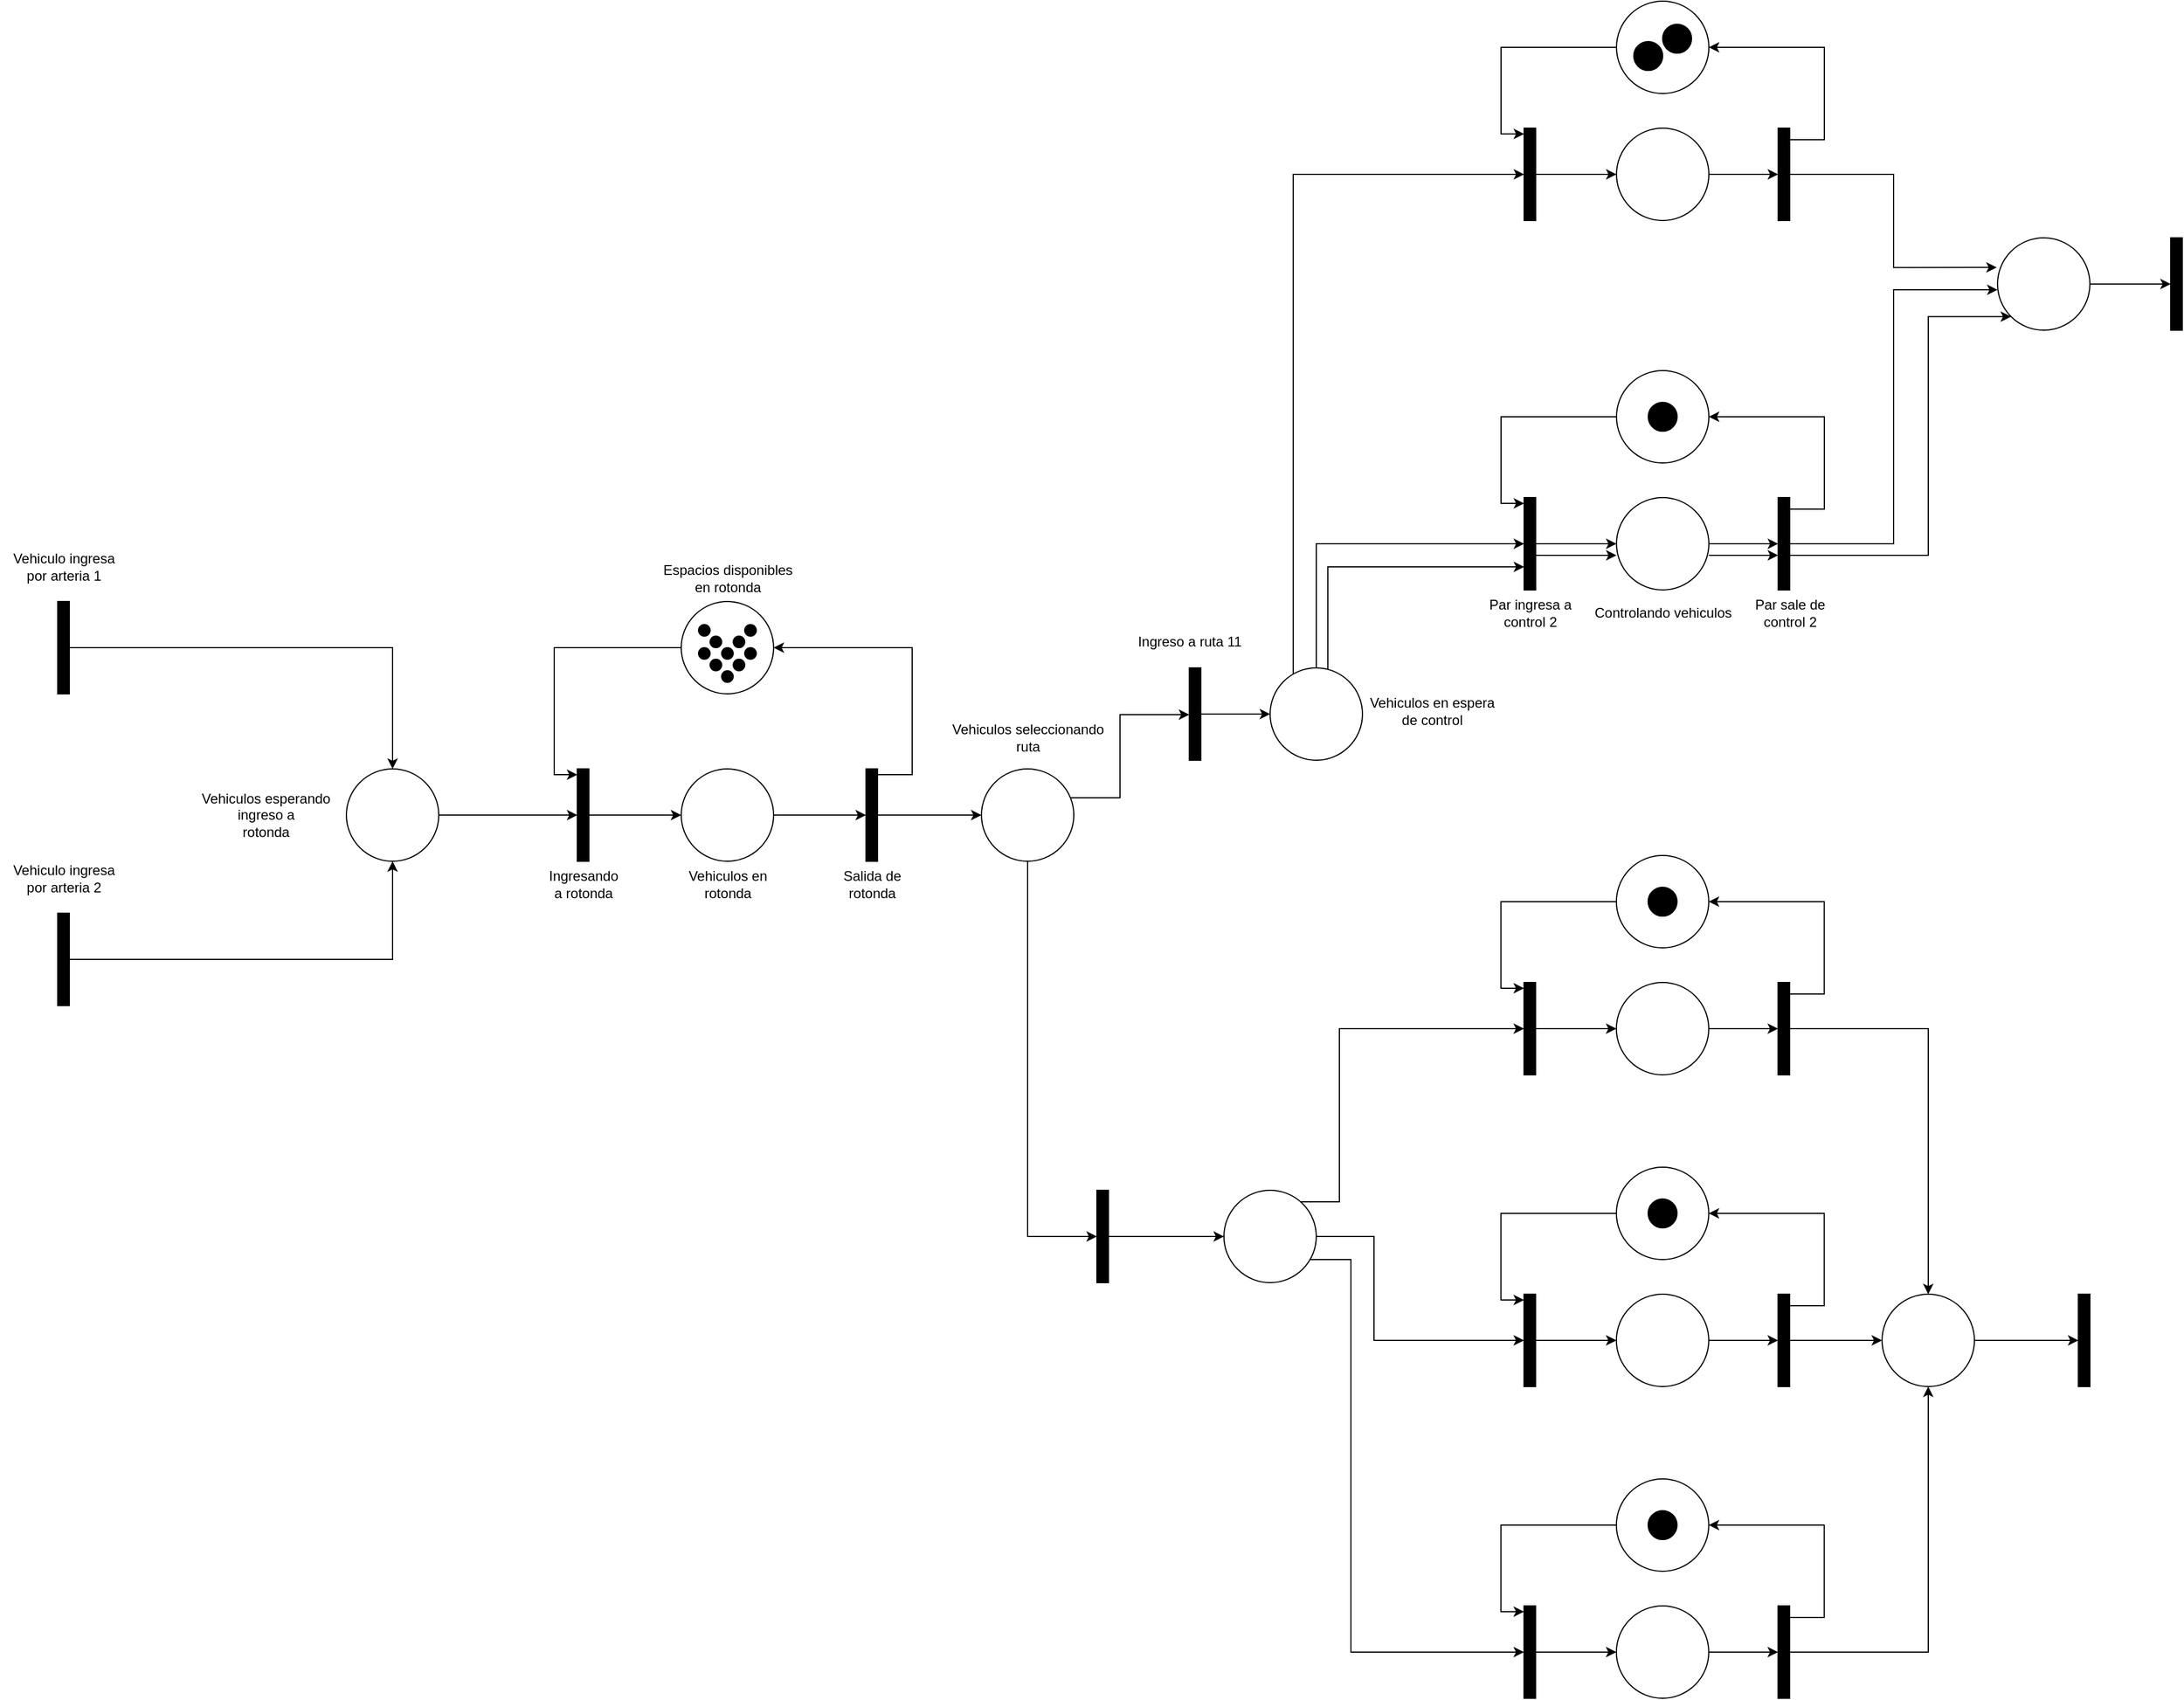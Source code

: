 <mxfile version="24.8.3">
  <diagram name="Page-1" id="QIeu3MbxbPxealTcZrC9">
    <mxGraphModel dx="1247" dy="630" grid="1" gridSize="10" guides="1" tooltips="1" connect="1" arrows="1" fold="1" page="1" pageScale="1" pageWidth="1100" pageHeight="850" math="0" shadow="0">
      <root>
        <mxCell id="0" />
        <mxCell id="1" parent="0" />
        <mxCell id="9XWHqQ000PLASVVAu-tf-6" value="" style="edgeStyle=orthogonalEdgeStyle;rounded=0;orthogonalLoop=1;jettySize=auto;html=1;curved=0;entryX=0.5;entryY=0;entryDx=0;entryDy=0;" edge="1" parent="1" source="9XWHqQ000PLASVVAu-tf-1" target="9XWHqQ000PLASVVAu-tf-11">
          <mxGeometry relative="1" as="geometry">
            <mxPoint x="230" y="670" as="targetPoint" />
          </mxGeometry>
        </mxCell>
        <mxCell id="9XWHqQ000PLASVVAu-tf-1" value="" style="html=1;points=[[0,0,0,0,5],[0,1,0,0,-5],[1,0,0,0,5],[1,1,0,0,-5]];perimeter=orthogonalPerimeter;outlineConnect=0;targetShapes=umlLifeline;portConstraint=eastwest;newEdgeStyle={&quot;curved&quot;:0,&quot;rounded&quot;:0};fillColor=#000000;" vertex="1" parent="1">
          <mxGeometry x="150" y="630" width="10" height="80" as="geometry" />
        </mxCell>
        <mxCell id="9XWHqQ000PLASVVAu-tf-5" value="" style="edgeStyle=orthogonalEdgeStyle;rounded=0;orthogonalLoop=1;jettySize=auto;html=1;curved=0;entryX=0.5;entryY=1;entryDx=0;entryDy=0;" edge="1" parent="1" source="9XWHqQ000PLASVVAu-tf-2" target="9XWHqQ000PLASVVAu-tf-11">
          <mxGeometry relative="1" as="geometry">
            <mxPoint x="230" y="940" as="targetPoint" />
          </mxGeometry>
        </mxCell>
        <mxCell id="9XWHqQ000PLASVVAu-tf-2" value="" style="html=1;points=[[0,0,0,0,5],[0,1,0,0,-5],[1,0,0,0,5],[1,1,0,0,-5]];perimeter=orthogonalPerimeter;outlineConnect=0;targetShapes=umlLifeline;portConstraint=eastwest;newEdgeStyle={&quot;curved&quot;:0,&quot;rounded&quot;:0};fillColor=#000000;" vertex="1" parent="1">
          <mxGeometry x="150" y="900" width="10" height="80" as="geometry" />
        </mxCell>
        <mxCell id="9XWHqQ000PLASVVAu-tf-15" value="" style="edgeStyle=orthogonalEdgeStyle;rounded=0;orthogonalLoop=1;jettySize=auto;html=1;" edge="1" parent="1" source="9XWHqQ000PLASVVAu-tf-11" target="9XWHqQ000PLASVVAu-tf-14">
          <mxGeometry relative="1" as="geometry" />
        </mxCell>
        <mxCell id="9XWHqQ000PLASVVAu-tf-11" value="" style="ellipse;whiteSpace=wrap;html=1;aspect=fixed;" vertex="1" parent="1">
          <mxGeometry x="400" y="775" width="80" height="80" as="geometry" />
        </mxCell>
        <mxCell id="9XWHqQ000PLASVVAu-tf-18" value="" style="edgeStyle=orthogonalEdgeStyle;rounded=0;orthogonalLoop=1;jettySize=auto;html=1;curved=0;" edge="1" parent="1" source="9XWHqQ000PLASVVAu-tf-14" target="9XWHqQ000PLASVVAu-tf-17">
          <mxGeometry relative="1" as="geometry" />
        </mxCell>
        <mxCell id="9XWHqQ000PLASVVAu-tf-14" value="" style="html=1;points=[[0,0,0,0,5],[0,1,0,0,-5],[1,0,0,0,5],[1,1,0,0,-5]];perimeter=orthogonalPerimeter;outlineConnect=0;targetShapes=umlLifeline;portConstraint=eastwest;newEdgeStyle={&quot;curved&quot;:0,&quot;rounded&quot;:0};fillColor=#000000;" vertex="1" parent="1">
          <mxGeometry x="600" y="775" width="10" height="80" as="geometry" />
        </mxCell>
        <mxCell id="9XWHqQ000PLASVVAu-tf-16" value="" style="ellipse;whiteSpace=wrap;html=1;aspect=fixed;" vertex="1" parent="1">
          <mxGeometry x="690" y="630" width="80" height="80" as="geometry" />
        </mxCell>
        <mxCell id="9XWHqQ000PLASVVAu-tf-20" value="" style="edgeStyle=orthogonalEdgeStyle;rounded=0;orthogonalLoop=1;jettySize=auto;html=1;" edge="1" parent="1" source="9XWHqQ000PLASVVAu-tf-17" target="9XWHqQ000PLASVVAu-tf-19">
          <mxGeometry relative="1" as="geometry" />
        </mxCell>
        <mxCell id="9XWHqQ000PLASVVAu-tf-17" value="" style="ellipse;whiteSpace=wrap;html=1;aspect=fixed;" vertex="1" parent="1">
          <mxGeometry x="690" y="775" width="80" height="80" as="geometry" />
        </mxCell>
        <mxCell id="9XWHqQ000PLASVVAu-tf-32" style="edgeStyle=orthogonalEdgeStyle;rounded=0;orthogonalLoop=1;jettySize=auto;html=1;curved=0;entryX=1;entryY=0.5;entryDx=0;entryDy=0;" edge="1" parent="1" source="9XWHqQ000PLASVVAu-tf-19" target="9XWHqQ000PLASVVAu-tf-16">
          <mxGeometry relative="1" as="geometry">
            <Array as="points">
              <mxPoint x="890" y="780" />
              <mxPoint x="890" y="670" />
            </Array>
          </mxGeometry>
        </mxCell>
        <mxCell id="9XWHqQ000PLASVVAu-tf-36" value="" style="edgeStyle=orthogonalEdgeStyle;rounded=0;orthogonalLoop=1;jettySize=auto;html=1;curved=0;" edge="1" parent="1" source="9XWHqQ000PLASVVAu-tf-19" target="9XWHqQ000PLASVVAu-tf-35">
          <mxGeometry relative="1" as="geometry" />
        </mxCell>
        <mxCell id="9XWHqQ000PLASVVAu-tf-19" value="" style="html=1;points=[[0,0,0,0,5],[0,1,0,0,-5],[1,0,0,0,5],[1,1,0,0,-5]];perimeter=orthogonalPerimeter;outlineConnect=0;targetShapes=umlLifeline;portConstraint=eastwest;newEdgeStyle={&quot;curved&quot;:0,&quot;rounded&quot;:0};fillColor=#000000;" vertex="1" parent="1">
          <mxGeometry x="850" y="775" width="10" height="80" as="geometry" />
        </mxCell>
        <mxCell id="9XWHqQ000PLASVVAu-tf-21" value="" style="ellipse;whiteSpace=wrap;html=1;aspect=fixed;fillColor=#000000;" vertex="1" parent="1">
          <mxGeometry x="735" y="660" width="10" height="10" as="geometry" />
        </mxCell>
        <mxCell id="9XWHqQ000PLASVVAu-tf-22" value="" style="ellipse;whiteSpace=wrap;html=1;aspect=fixed;fillColor=#000000;" vertex="1" parent="1">
          <mxGeometry x="715" y="660" width="10" height="10" as="geometry" />
        </mxCell>
        <mxCell id="9XWHqQ000PLASVVAu-tf-23" value="" style="ellipse;whiteSpace=wrap;html=1;aspect=fixed;fillColor=#000000;" vertex="1" parent="1">
          <mxGeometry x="725" y="670" width="10" height="10" as="geometry" />
        </mxCell>
        <mxCell id="9XWHqQ000PLASVVAu-tf-24" value="" style="ellipse;whiteSpace=wrap;html=1;aspect=fixed;fillColor=#000000;" vertex="1" parent="1">
          <mxGeometry x="745" y="650" width="10" height="10" as="geometry" />
        </mxCell>
        <mxCell id="9XWHqQ000PLASVVAu-tf-25" value="" style="ellipse;whiteSpace=wrap;html=1;aspect=fixed;fillColor=#000000;" vertex="1" parent="1">
          <mxGeometry x="745" y="670" width="10" height="10" as="geometry" />
        </mxCell>
        <mxCell id="9XWHqQ000PLASVVAu-tf-26" value="" style="ellipse;whiteSpace=wrap;html=1;aspect=fixed;fillColor=#000000;" vertex="1" parent="1">
          <mxGeometry x="735" y="680" width="10" height="10" as="geometry" />
        </mxCell>
        <mxCell id="9XWHqQ000PLASVVAu-tf-27" value="" style="ellipse;whiteSpace=wrap;html=1;aspect=fixed;fillColor=#000000;" vertex="1" parent="1">
          <mxGeometry x="705" y="650" width="10" height="10" as="geometry" />
        </mxCell>
        <mxCell id="9XWHqQ000PLASVVAu-tf-28" value="" style="ellipse;whiteSpace=wrap;html=1;aspect=fixed;fillColor=#000000;" vertex="1" parent="1">
          <mxGeometry x="705" y="670" width="10" height="10" as="geometry" />
        </mxCell>
        <mxCell id="9XWHqQ000PLASVVAu-tf-29" value="" style="ellipse;whiteSpace=wrap;html=1;aspect=fixed;fillColor=#000000;" vertex="1" parent="1">
          <mxGeometry x="715" y="680" width="10" height="10" as="geometry" />
        </mxCell>
        <mxCell id="9XWHqQ000PLASVVAu-tf-30" value="" style="ellipse;whiteSpace=wrap;html=1;aspect=fixed;fillColor=#000000;" vertex="1" parent="1">
          <mxGeometry x="725" y="690" width="10" height="10" as="geometry" />
        </mxCell>
        <mxCell id="9XWHqQ000PLASVVAu-tf-34" style="edgeStyle=orthogonalEdgeStyle;rounded=0;orthogonalLoop=1;jettySize=auto;html=1;entryX=0;entryY=0;entryDx=0;entryDy=5;entryPerimeter=0;" edge="1" parent="1" source="9XWHqQ000PLASVVAu-tf-16" target="9XWHqQ000PLASVVAu-tf-14">
          <mxGeometry relative="1" as="geometry">
            <Array as="points">
              <mxPoint x="580" y="670" />
              <mxPoint x="580" y="780" />
            </Array>
          </mxGeometry>
        </mxCell>
        <mxCell id="9XWHqQ000PLASVVAu-tf-40" style="edgeStyle=orthogonalEdgeStyle;rounded=0;orthogonalLoop=1;jettySize=auto;html=1;" edge="1" parent="1" source="9XWHqQ000PLASVVAu-tf-35" target="9XWHqQ000PLASVVAu-tf-39">
          <mxGeometry relative="1" as="geometry">
            <mxPoint x="1120" y="670" as="targetPoint" />
            <Array as="points">
              <mxPoint x="1070" y="800" />
              <mxPoint x="1070" y="728" />
            </Array>
          </mxGeometry>
        </mxCell>
        <mxCell id="9XWHqQ000PLASVVAu-tf-110" style="edgeStyle=orthogonalEdgeStyle;rounded=0;orthogonalLoop=1;jettySize=auto;html=1;" edge="1" parent="1" source="9XWHqQ000PLASVVAu-tf-35" target="9XWHqQ000PLASVVAu-tf-75">
          <mxGeometry relative="1" as="geometry" />
        </mxCell>
        <mxCell id="9XWHqQ000PLASVVAu-tf-35" value="" style="ellipse;whiteSpace=wrap;html=1;aspect=fixed;" vertex="1" parent="1">
          <mxGeometry x="950" y="775" width="80" height="80" as="geometry" />
        </mxCell>
        <mxCell id="9XWHqQ000PLASVVAu-tf-42" value="" style="edgeStyle=orthogonalEdgeStyle;rounded=0;orthogonalLoop=1;jettySize=auto;html=1;curved=0;" edge="1" parent="1" source="9XWHqQ000PLASVVAu-tf-39" target="9XWHqQ000PLASVVAu-tf-41">
          <mxGeometry relative="1" as="geometry" />
        </mxCell>
        <mxCell id="9XWHqQ000PLASVVAu-tf-39" value="" style="html=1;points=[[0,0,0,0,5],[0,1,0,0,-5],[1,0,0,0,5],[1,1,0,0,-5]];perimeter=orthogonalPerimeter;outlineConnect=0;targetShapes=umlLifeline;portConstraint=eastwest;newEdgeStyle={&quot;curved&quot;:0,&quot;rounded&quot;:0};fillColor=#000000;" vertex="1" parent="1">
          <mxGeometry x="1130" y="687.5" width="10" height="80" as="geometry" />
        </mxCell>
        <mxCell id="9XWHqQ000PLASVVAu-tf-44" style="edgeStyle=orthogonalEdgeStyle;rounded=0;orthogonalLoop=1;jettySize=auto;html=1;" edge="1" parent="1" source="9XWHqQ000PLASVVAu-tf-41" target="9XWHqQ000PLASVVAu-tf-43">
          <mxGeometry relative="1" as="geometry">
            <Array as="points">
              <mxPoint x="1220" y="260" />
            </Array>
          </mxGeometry>
        </mxCell>
        <mxCell id="9XWHqQ000PLASVVAu-tf-105" style="edgeStyle=orthogonalEdgeStyle;rounded=0;orthogonalLoop=1;jettySize=auto;html=1;" edge="1" parent="1" source="9XWHqQ000PLASVVAu-tf-41" target="9XWHqQ000PLASVVAu-tf-55">
          <mxGeometry relative="1" as="geometry">
            <Array as="points">
              <mxPoint x="1240" y="580" />
            </Array>
          </mxGeometry>
        </mxCell>
        <mxCell id="9XWHqQ000PLASVVAu-tf-106" style="edgeStyle=orthogonalEdgeStyle;rounded=0;orthogonalLoop=1;jettySize=auto;html=1;" edge="1" parent="1" source="9XWHqQ000PLASVVAu-tf-41" target="9XWHqQ000PLASVVAu-tf-55">
          <mxGeometry relative="1" as="geometry">
            <Array as="points">
              <mxPoint x="1250" y="600" />
            </Array>
          </mxGeometry>
        </mxCell>
        <mxCell id="9XWHqQ000PLASVVAu-tf-41" value="" style="ellipse;whiteSpace=wrap;html=1;aspect=fixed;" vertex="1" parent="1">
          <mxGeometry x="1200" y="687.5" width="80" height="80" as="geometry" />
        </mxCell>
        <mxCell id="9XWHqQ000PLASVVAu-tf-47" value="" style="edgeStyle=orthogonalEdgeStyle;rounded=0;orthogonalLoop=1;jettySize=auto;html=1;curved=0;" edge="1" parent="1" source="9XWHqQ000PLASVVAu-tf-43" target="9XWHqQ000PLASVVAu-tf-46">
          <mxGeometry relative="1" as="geometry" />
        </mxCell>
        <mxCell id="9XWHqQ000PLASVVAu-tf-43" value="" style="html=1;points=[[0,0,0,0,5],[0,1,0,0,-5],[1,0,0,0,5],[1,1,0,0,-5]];perimeter=orthogonalPerimeter;outlineConnect=0;targetShapes=umlLifeline;portConstraint=eastwest;newEdgeStyle={&quot;curved&quot;:0,&quot;rounded&quot;:0};fillColor=#000000;" vertex="1" parent="1">
          <mxGeometry x="1420" y="220" width="10" height="80" as="geometry" />
        </mxCell>
        <mxCell id="9XWHqQ000PLASVVAu-tf-45" value="" style="ellipse;whiteSpace=wrap;html=1;aspect=fixed;" vertex="1" parent="1">
          <mxGeometry x="1500" y="110" width="80" height="80" as="geometry" />
        </mxCell>
        <mxCell id="9XWHqQ000PLASVVAu-tf-49" value="" style="edgeStyle=orthogonalEdgeStyle;rounded=0;orthogonalLoop=1;jettySize=auto;html=1;" edge="1" parent="1" source="9XWHqQ000PLASVVAu-tf-46" target="9XWHqQ000PLASVVAu-tf-48">
          <mxGeometry relative="1" as="geometry" />
        </mxCell>
        <mxCell id="9XWHqQ000PLASVVAu-tf-46" value="" style="ellipse;whiteSpace=wrap;html=1;aspect=fixed;" vertex="1" parent="1">
          <mxGeometry x="1500" y="220" width="80" height="80" as="geometry" />
        </mxCell>
        <mxCell id="9XWHqQ000PLASVVAu-tf-50" style="edgeStyle=orthogonalEdgeStyle;rounded=0;orthogonalLoop=1;jettySize=auto;html=1;curved=0;entryX=1;entryY=0.5;entryDx=0;entryDy=0;" edge="1" parent="1" source="9XWHqQ000PLASVVAu-tf-48" target="9XWHqQ000PLASVVAu-tf-45">
          <mxGeometry relative="1" as="geometry">
            <Array as="points">
              <mxPoint x="1680" y="230" />
              <mxPoint x="1680" y="150" />
            </Array>
          </mxGeometry>
        </mxCell>
        <mxCell id="9XWHqQ000PLASVVAu-tf-48" value="" style="html=1;points=[[0,0,0,0,5],[0,1,0,0,-5],[1,0,0,0,5],[1,1,0,0,-5]];perimeter=orthogonalPerimeter;outlineConnect=0;targetShapes=umlLifeline;portConstraint=eastwest;newEdgeStyle={&quot;curved&quot;:0,&quot;rounded&quot;:0};fillColor=#000000;" vertex="1" parent="1">
          <mxGeometry x="1640" y="220" width="10" height="80" as="geometry" />
        </mxCell>
        <mxCell id="9XWHqQ000PLASVVAu-tf-51" style="edgeStyle=orthogonalEdgeStyle;rounded=0;orthogonalLoop=1;jettySize=auto;html=1;entryX=0;entryY=0;entryDx=0;entryDy=5;entryPerimeter=0;" edge="1" parent="1" source="9XWHqQ000PLASVVAu-tf-45" target="9XWHqQ000PLASVVAu-tf-43">
          <mxGeometry relative="1" as="geometry">
            <Array as="points">
              <mxPoint x="1400" y="150" />
              <mxPoint x="1400" y="225" />
            </Array>
          </mxGeometry>
        </mxCell>
        <mxCell id="9XWHqQ000PLASVVAu-tf-52" value="" style="ellipse;whiteSpace=wrap;html=1;aspect=fixed;fillColor=#000000;" vertex="1" parent="1">
          <mxGeometry x="1515" y="145" width="25" height="25" as="geometry" />
        </mxCell>
        <mxCell id="9XWHqQ000PLASVVAu-tf-53" value="" style="ellipse;whiteSpace=wrap;html=1;aspect=fixed;fillColor=#000000;" vertex="1" parent="1">
          <mxGeometry x="1540" y="130" width="25" height="25" as="geometry" />
        </mxCell>
        <mxCell id="9XWHqQ000PLASVVAu-tf-54" value="" style="edgeStyle=orthogonalEdgeStyle;rounded=0;orthogonalLoop=1;jettySize=auto;html=1;curved=0;" edge="1" parent="1" source="9XWHqQ000PLASVVAu-tf-55" target="9XWHqQ000PLASVVAu-tf-58">
          <mxGeometry relative="1" as="geometry" />
        </mxCell>
        <mxCell id="9XWHqQ000PLASVVAu-tf-55" value="" style="html=1;points=[[0,0,0,0,5],[0,1,0,0,-5],[1,0,0,0,5],[1,1,0,0,-5]];perimeter=orthogonalPerimeter;outlineConnect=0;targetShapes=umlLifeline;portConstraint=eastwest;newEdgeStyle={&quot;curved&quot;:0,&quot;rounded&quot;:0};fillColor=#000000;" vertex="1" parent="1">
          <mxGeometry x="1420" y="540" width="10" height="80" as="geometry" />
        </mxCell>
        <mxCell id="9XWHqQ000PLASVVAu-tf-56" value="" style="ellipse;whiteSpace=wrap;html=1;aspect=fixed;" vertex="1" parent="1">
          <mxGeometry x="1500" y="430" width="80" height="80" as="geometry" />
        </mxCell>
        <mxCell id="9XWHqQ000PLASVVAu-tf-57" value="" style="edgeStyle=orthogonalEdgeStyle;rounded=0;orthogonalLoop=1;jettySize=auto;html=1;" edge="1" parent="1" source="9XWHqQ000PLASVVAu-tf-58" target="9XWHqQ000PLASVVAu-tf-60">
          <mxGeometry relative="1" as="geometry" />
        </mxCell>
        <mxCell id="9XWHqQ000PLASVVAu-tf-58" value="" style="ellipse;whiteSpace=wrap;html=1;aspect=fixed;" vertex="1" parent="1">
          <mxGeometry x="1500" y="540" width="80" height="80" as="geometry" />
        </mxCell>
        <mxCell id="9XWHqQ000PLASVVAu-tf-59" style="edgeStyle=orthogonalEdgeStyle;rounded=0;orthogonalLoop=1;jettySize=auto;html=1;curved=0;entryX=1;entryY=0.5;entryDx=0;entryDy=0;" edge="1" parent="1" source="9XWHqQ000PLASVVAu-tf-60" target="9XWHqQ000PLASVVAu-tf-56">
          <mxGeometry relative="1" as="geometry">
            <Array as="points">
              <mxPoint x="1680" y="550" />
              <mxPoint x="1680" y="470" />
            </Array>
          </mxGeometry>
        </mxCell>
        <mxCell id="9XWHqQ000PLASVVAu-tf-60" value="" style="html=1;points=[[0,0,0,0,5],[0,1,0,0,-5],[1,0,0,0,5],[1,1,0,0,-5]];perimeter=orthogonalPerimeter;outlineConnect=0;targetShapes=umlLifeline;portConstraint=eastwest;newEdgeStyle={&quot;curved&quot;:0,&quot;rounded&quot;:0};fillColor=#000000;" vertex="1" parent="1">
          <mxGeometry x="1640" y="540" width="10" height="80" as="geometry" />
        </mxCell>
        <mxCell id="9XWHqQ000PLASVVAu-tf-61" style="edgeStyle=orthogonalEdgeStyle;rounded=0;orthogonalLoop=1;jettySize=auto;html=1;entryX=0;entryY=0;entryDx=0;entryDy=5;entryPerimeter=0;" edge="1" parent="1" source="9XWHqQ000PLASVVAu-tf-56" target="9XWHqQ000PLASVVAu-tf-55">
          <mxGeometry relative="1" as="geometry">
            <Array as="points">
              <mxPoint x="1400" y="470" />
              <mxPoint x="1400" y="545" />
            </Array>
          </mxGeometry>
        </mxCell>
        <mxCell id="9XWHqQ000PLASVVAu-tf-63" value="" style="ellipse;whiteSpace=wrap;html=1;aspect=fixed;fillColor=#000000;" vertex="1" parent="1">
          <mxGeometry x="1527.5" y="457.5" width="25" height="25" as="geometry" />
        </mxCell>
        <mxCell id="9XWHqQ000PLASVVAu-tf-67" value="" style="edgeStyle=orthogonalEdgeStyle;rounded=0;orthogonalLoop=1;jettySize=auto;html=1;curved=0;" edge="1" parent="1">
          <mxGeometry relative="1" as="geometry">
            <mxPoint x="1430" y="590" as="sourcePoint" />
            <mxPoint x="1500" y="590" as="targetPoint" />
          </mxGeometry>
        </mxCell>
        <mxCell id="9XWHqQ000PLASVVAu-tf-74" value="" style="edgeStyle=orthogonalEdgeStyle;rounded=0;orthogonalLoop=1;jettySize=auto;html=1;" edge="1" parent="1" source="9XWHqQ000PLASVVAu-tf-68" target="9XWHqQ000PLASVVAu-tf-73">
          <mxGeometry relative="1" as="geometry" />
        </mxCell>
        <mxCell id="9XWHqQ000PLASVVAu-tf-68" value="" style="ellipse;whiteSpace=wrap;html=1;aspect=fixed;" vertex="1" parent="1">
          <mxGeometry x="1830" y="315" width="80" height="80" as="geometry" />
        </mxCell>
        <mxCell id="9XWHqQ000PLASVVAu-tf-71" value="" style="edgeStyle=orthogonalEdgeStyle;rounded=0;orthogonalLoop=1;jettySize=auto;html=1;" edge="1" parent="1">
          <mxGeometry relative="1" as="geometry">
            <mxPoint x="1580" y="590" as="sourcePoint" />
            <mxPoint x="1640" y="590" as="targetPoint" />
          </mxGeometry>
        </mxCell>
        <mxCell id="9XWHqQ000PLASVVAu-tf-72" style="edgeStyle=orthogonalEdgeStyle;rounded=0;orthogonalLoop=1;jettySize=auto;html=1;curved=0;entryX=-0.009;entryY=0.321;entryDx=0;entryDy=0;entryPerimeter=0;" edge="1" parent="1" source="9XWHqQ000PLASVVAu-tf-48" target="9XWHqQ000PLASVVAu-tf-68">
          <mxGeometry relative="1" as="geometry" />
        </mxCell>
        <mxCell id="9XWHqQ000PLASVVAu-tf-73" value="" style="html=1;points=[[0,0,0,0,5],[0,1,0,0,-5],[1,0,0,0,5],[1,1,0,0,-5]];perimeter=orthogonalPerimeter;outlineConnect=0;targetShapes=umlLifeline;portConstraint=eastwest;newEdgeStyle={&quot;curved&quot;:0,&quot;rounded&quot;:0};fillColor=#000000;" vertex="1" parent="1">
          <mxGeometry x="1980" y="315" width="10" height="80" as="geometry" />
        </mxCell>
        <mxCell id="9XWHqQ000PLASVVAu-tf-114" value="" style="edgeStyle=orthogonalEdgeStyle;rounded=0;orthogonalLoop=1;jettySize=auto;html=1;curved=0;" edge="1" parent="1" source="9XWHqQ000PLASVVAu-tf-75" target="9XWHqQ000PLASVVAu-tf-109">
          <mxGeometry relative="1" as="geometry" />
        </mxCell>
        <mxCell id="9XWHqQ000PLASVVAu-tf-75" value="" style="html=1;points=[[0,0,0,0,5],[0,1,0,0,-5],[1,0,0,0,5],[1,1,0,0,-5]];perimeter=orthogonalPerimeter;outlineConnect=0;targetShapes=umlLifeline;portConstraint=eastwest;newEdgeStyle={&quot;curved&quot;:0,&quot;rounded&quot;:0};fillColor=#000000;" vertex="1" parent="1">
          <mxGeometry x="1050" y="1140" width="10" height="80" as="geometry" />
        </mxCell>
        <mxCell id="9XWHqQ000PLASVVAu-tf-76" value="" style="edgeStyle=orthogonalEdgeStyle;rounded=0;orthogonalLoop=1;jettySize=auto;html=1;curved=0;" edge="1" parent="1" source="9XWHqQ000PLASVVAu-tf-77" target="9XWHqQ000PLASVVAu-tf-80">
          <mxGeometry relative="1" as="geometry" />
        </mxCell>
        <mxCell id="9XWHqQ000PLASVVAu-tf-77" value="" style="html=1;points=[[0,0,0,0,5],[0,1,0,0,-5],[1,0,0,0,5],[1,1,0,0,-5]];perimeter=orthogonalPerimeter;outlineConnect=0;targetShapes=umlLifeline;portConstraint=eastwest;newEdgeStyle={&quot;curved&quot;:0,&quot;rounded&quot;:0};fillColor=#000000;" vertex="1" parent="1">
          <mxGeometry x="1419.91" y="960" width="10" height="80" as="geometry" />
        </mxCell>
        <mxCell id="9XWHqQ000PLASVVAu-tf-78" value="" style="ellipse;whiteSpace=wrap;html=1;aspect=fixed;" vertex="1" parent="1">
          <mxGeometry x="1499.91" y="850" width="80" height="80" as="geometry" />
        </mxCell>
        <mxCell id="9XWHqQ000PLASVVAu-tf-79" value="" style="edgeStyle=orthogonalEdgeStyle;rounded=0;orthogonalLoop=1;jettySize=auto;html=1;" edge="1" parent="1" source="9XWHqQ000PLASVVAu-tf-80" target="9XWHqQ000PLASVVAu-tf-82">
          <mxGeometry relative="1" as="geometry" />
        </mxCell>
        <mxCell id="9XWHqQ000PLASVVAu-tf-80" value="" style="ellipse;whiteSpace=wrap;html=1;aspect=fixed;" vertex="1" parent="1">
          <mxGeometry x="1499.91" y="960" width="80" height="80" as="geometry" />
        </mxCell>
        <mxCell id="9XWHqQ000PLASVVAu-tf-81" style="edgeStyle=orthogonalEdgeStyle;rounded=0;orthogonalLoop=1;jettySize=auto;html=1;curved=0;entryX=1;entryY=0.5;entryDx=0;entryDy=0;" edge="1" parent="1" source="9XWHqQ000PLASVVAu-tf-82" target="9XWHqQ000PLASVVAu-tf-78">
          <mxGeometry relative="1" as="geometry">
            <Array as="points">
              <mxPoint x="1679.91" y="970" />
              <mxPoint x="1679.91" y="890" />
            </Array>
          </mxGeometry>
        </mxCell>
        <mxCell id="9XWHqQ000PLASVVAu-tf-119" style="edgeStyle=orthogonalEdgeStyle;rounded=0;orthogonalLoop=1;jettySize=auto;html=1;curved=0;entryX=0.5;entryY=0;entryDx=0;entryDy=0;" edge="1" parent="1" source="9XWHqQ000PLASVVAu-tf-82" target="9XWHqQ000PLASVVAu-tf-115">
          <mxGeometry relative="1" as="geometry" />
        </mxCell>
        <mxCell id="9XWHqQ000PLASVVAu-tf-82" value="" style="html=1;points=[[0,0,0,0,5],[0,1,0,0,-5],[1,0,0,0,5],[1,1,0,0,-5]];perimeter=orthogonalPerimeter;outlineConnect=0;targetShapes=umlLifeline;portConstraint=eastwest;newEdgeStyle={&quot;curved&quot;:0,&quot;rounded&quot;:0};fillColor=#000000;" vertex="1" parent="1">
          <mxGeometry x="1639.91" y="960" width="10" height="80" as="geometry" />
        </mxCell>
        <mxCell id="9XWHqQ000PLASVVAu-tf-83" style="edgeStyle=orthogonalEdgeStyle;rounded=0;orthogonalLoop=1;jettySize=auto;html=1;entryX=0;entryY=0;entryDx=0;entryDy=5;entryPerimeter=0;" edge="1" parent="1" source="9XWHqQ000PLASVVAu-tf-78" target="9XWHqQ000PLASVVAu-tf-77">
          <mxGeometry relative="1" as="geometry">
            <Array as="points">
              <mxPoint x="1399.91" y="890" />
              <mxPoint x="1399.91" y="965" />
            </Array>
          </mxGeometry>
        </mxCell>
        <mxCell id="9XWHqQ000PLASVVAu-tf-84" value="" style="ellipse;whiteSpace=wrap;html=1;aspect=fixed;fillColor=#000000;" vertex="1" parent="1">
          <mxGeometry x="1527.41" y="877.5" width="25" height="25" as="geometry" />
        </mxCell>
        <mxCell id="9XWHqQ000PLASVVAu-tf-87" value="" style="edgeStyle=orthogonalEdgeStyle;rounded=0;orthogonalLoop=1;jettySize=auto;html=1;curved=0;" edge="1" parent="1" source="9XWHqQ000PLASVVAu-tf-88" target="9XWHqQ000PLASVVAu-tf-91">
          <mxGeometry relative="1" as="geometry" />
        </mxCell>
        <mxCell id="9XWHqQ000PLASVVAu-tf-88" value="" style="html=1;points=[[0,0,0,0,5],[0,1,0,0,-5],[1,0,0,0,5],[1,1,0,0,-5]];perimeter=orthogonalPerimeter;outlineConnect=0;targetShapes=umlLifeline;portConstraint=eastwest;newEdgeStyle={&quot;curved&quot;:0,&quot;rounded&quot;:0};fillColor=#000000;" vertex="1" parent="1">
          <mxGeometry x="1419.91" y="1230" width="10" height="80" as="geometry" />
        </mxCell>
        <mxCell id="9XWHqQ000PLASVVAu-tf-89" value="" style="ellipse;whiteSpace=wrap;html=1;aspect=fixed;" vertex="1" parent="1">
          <mxGeometry x="1499.91" y="1120" width="80" height="80" as="geometry" />
        </mxCell>
        <mxCell id="9XWHqQ000PLASVVAu-tf-90" value="" style="edgeStyle=orthogonalEdgeStyle;rounded=0;orthogonalLoop=1;jettySize=auto;html=1;" edge="1" parent="1" source="9XWHqQ000PLASVVAu-tf-91" target="9XWHqQ000PLASVVAu-tf-93">
          <mxGeometry relative="1" as="geometry" />
        </mxCell>
        <mxCell id="9XWHqQ000PLASVVAu-tf-91" value="" style="ellipse;whiteSpace=wrap;html=1;aspect=fixed;" vertex="1" parent="1">
          <mxGeometry x="1499.91" y="1230" width="80" height="80" as="geometry" />
        </mxCell>
        <mxCell id="9XWHqQ000PLASVVAu-tf-92" style="edgeStyle=orthogonalEdgeStyle;rounded=0;orthogonalLoop=1;jettySize=auto;html=1;curved=0;entryX=1;entryY=0.5;entryDx=0;entryDy=0;" edge="1" parent="1" source="9XWHqQ000PLASVVAu-tf-93" target="9XWHqQ000PLASVVAu-tf-89">
          <mxGeometry relative="1" as="geometry">
            <Array as="points">
              <mxPoint x="1679.91" y="1240" />
              <mxPoint x="1679.91" y="1160" />
            </Array>
          </mxGeometry>
        </mxCell>
        <mxCell id="9XWHqQ000PLASVVAu-tf-117" value="" style="edgeStyle=orthogonalEdgeStyle;rounded=0;orthogonalLoop=1;jettySize=auto;html=1;curved=0;" edge="1" parent="1" source="9XWHqQ000PLASVVAu-tf-93" target="9XWHqQ000PLASVVAu-tf-115">
          <mxGeometry relative="1" as="geometry" />
        </mxCell>
        <mxCell id="9XWHqQ000PLASVVAu-tf-93" value="" style="html=1;points=[[0,0,0,0,5],[0,1,0,0,-5],[1,0,0,0,5],[1,1,0,0,-5]];perimeter=orthogonalPerimeter;outlineConnect=0;targetShapes=umlLifeline;portConstraint=eastwest;newEdgeStyle={&quot;curved&quot;:0,&quot;rounded&quot;:0};fillColor=#000000;" vertex="1" parent="1">
          <mxGeometry x="1639.91" y="1230" width="10" height="80" as="geometry" />
        </mxCell>
        <mxCell id="9XWHqQ000PLASVVAu-tf-94" style="edgeStyle=orthogonalEdgeStyle;rounded=0;orthogonalLoop=1;jettySize=auto;html=1;entryX=0;entryY=0;entryDx=0;entryDy=5;entryPerimeter=0;" edge="1" parent="1" source="9XWHqQ000PLASVVAu-tf-89" target="9XWHqQ000PLASVVAu-tf-88">
          <mxGeometry relative="1" as="geometry">
            <Array as="points">
              <mxPoint x="1399.91" y="1160" />
              <mxPoint x="1399.91" y="1235" />
            </Array>
          </mxGeometry>
        </mxCell>
        <mxCell id="9XWHqQ000PLASVVAu-tf-95" value="" style="ellipse;whiteSpace=wrap;html=1;aspect=fixed;fillColor=#000000;" vertex="1" parent="1">
          <mxGeometry x="1527.41" y="1147.5" width="25" height="25" as="geometry" />
        </mxCell>
        <mxCell id="9XWHqQ000PLASVVAu-tf-96" value="" style="edgeStyle=orthogonalEdgeStyle;rounded=0;orthogonalLoop=1;jettySize=auto;html=1;curved=0;" edge="1" parent="1" source="9XWHqQ000PLASVVAu-tf-97" target="9XWHqQ000PLASVVAu-tf-100">
          <mxGeometry relative="1" as="geometry" />
        </mxCell>
        <mxCell id="9XWHqQ000PLASVVAu-tf-97" value="" style="html=1;points=[[0,0,0,0,5],[0,1,0,0,-5],[1,0,0,0,5],[1,1,0,0,-5]];perimeter=orthogonalPerimeter;outlineConnect=0;targetShapes=umlLifeline;portConstraint=eastwest;newEdgeStyle={&quot;curved&quot;:0,&quot;rounded&quot;:0};fillColor=#000000;" vertex="1" parent="1">
          <mxGeometry x="1419.91" y="1500" width="10" height="80" as="geometry" />
        </mxCell>
        <mxCell id="9XWHqQ000PLASVVAu-tf-98" value="" style="ellipse;whiteSpace=wrap;html=1;aspect=fixed;" vertex="1" parent="1">
          <mxGeometry x="1499.91" y="1390" width="80" height="80" as="geometry" />
        </mxCell>
        <mxCell id="9XWHqQ000PLASVVAu-tf-99" value="" style="edgeStyle=orthogonalEdgeStyle;rounded=0;orthogonalLoop=1;jettySize=auto;html=1;" edge="1" parent="1" source="9XWHqQ000PLASVVAu-tf-100" target="9XWHqQ000PLASVVAu-tf-102">
          <mxGeometry relative="1" as="geometry" />
        </mxCell>
        <mxCell id="9XWHqQ000PLASVVAu-tf-100" value="" style="ellipse;whiteSpace=wrap;html=1;aspect=fixed;" vertex="1" parent="1">
          <mxGeometry x="1499.91" y="1500" width="80" height="80" as="geometry" />
        </mxCell>
        <mxCell id="9XWHqQ000PLASVVAu-tf-101" style="edgeStyle=orthogonalEdgeStyle;rounded=0;orthogonalLoop=1;jettySize=auto;html=1;curved=0;entryX=1;entryY=0.5;entryDx=0;entryDy=0;" edge="1" parent="1" source="9XWHqQ000PLASVVAu-tf-102" target="9XWHqQ000PLASVVAu-tf-98">
          <mxGeometry relative="1" as="geometry">
            <Array as="points">
              <mxPoint x="1679.91" y="1510" />
              <mxPoint x="1679.91" y="1430" />
            </Array>
          </mxGeometry>
        </mxCell>
        <mxCell id="9XWHqQ000PLASVVAu-tf-118" style="edgeStyle=orthogonalEdgeStyle;rounded=0;orthogonalLoop=1;jettySize=auto;html=1;curved=0;entryX=0.5;entryY=1;entryDx=0;entryDy=0;" edge="1" parent="1" source="9XWHqQ000PLASVVAu-tf-102" target="9XWHqQ000PLASVVAu-tf-115">
          <mxGeometry relative="1" as="geometry" />
        </mxCell>
        <mxCell id="9XWHqQ000PLASVVAu-tf-102" value="" style="html=1;points=[[0,0,0,0,5],[0,1,0,0,-5],[1,0,0,0,5],[1,1,0,0,-5]];perimeter=orthogonalPerimeter;outlineConnect=0;targetShapes=umlLifeline;portConstraint=eastwest;newEdgeStyle={&quot;curved&quot;:0,&quot;rounded&quot;:0};fillColor=#000000;" vertex="1" parent="1">
          <mxGeometry x="1639.91" y="1500" width="10" height="80" as="geometry" />
        </mxCell>
        <mxCell id="9XWHqQ000PLASVVAu-tf-103" style="edgeStyle=orthogonalEdgeStyle;rounded=0;orthogonalLoop=1;jettySize=auto;html=1;entryX=0;entryY=0;entryDx=0;entryDy=5;entryPerimeter=0;" edge="1" parent="1" source="9XWHqQ000PLASVVAu-tf-98" target="9XWHqQ000PLASVVAu-tf-97">
          <mxGeometry relative="1" as="geometry">
            <Array as="points">
              <mxPoint x="1399.91" y="1430" />
              <mxPoint x="1399.91" y="1505" />
            </Array>
          </mxGeometry>
        </mxCell>
        <mxCell id="9XWHqQ000PLASVVAu-tf-104" value="" style="ellipse;whiteSpace=wrap;html=1;aspect=fixed;fillColor=#000000;" vertex="1" parent="1">
          <mxGeometry x="1527.41" y="1417.5" width="25" height="25" as="geometry" />
        </mxCell>
        <mxCell id="9XWHqQ000PLASVVAu-tf-107" style="edgeStyle=orthogonalEdgeStyle;rounded=0;orthogonalLoop=1;jettySize=auto;html=1;curved=0;entryX=0;entryY=1;entryDx=0;entryDy=0;" edge="1" parent="1" source="9XWHqQ000PLASVVAu-tf-60" target="9XWHqQ000PLASVVAu-tf-68">
          <mxGeometry relative="1" as="geometry">
            <Array as="points">
              <mxPoint x="1770" y="590" />
              <mxPoint x="1770" y="383" />
            </Array>
          </mxGeometry>
        </mxCell>
        <mxCell id="9XWHqQ000PLASVVAu-tf-108" style="edgeStyle=orthogonalEdgeStyle;rounded=0;orthogonalLoop=1;jettySize=auto;html=1;curved=0;" edge="1" parent="1" source="9XWHqQ000PLASVVAu-tf-60">
          <mxGeometry relative="1" as="geometry">
            <mxPoint x="1830" y="360" as="targetPoint" />
            <Array as="points">
              <mxPoint x="1740" y="580" />
              <mxPoint x="1740" y="360" />
              <mxPoint x="1830" y="360" />
            </Array>
          </mxGeometry>
        </mxCell>
        <mxCell id="9XWHqQ000PLASVVAu-tf-111" style="edgeStyle=orthogonalEdgeStyle;rounded=0;orthogonalLoop=1;jettySize=auto;html=1;" edge="1" parent="1" source="9XWHqQ000PLASVVAu-tf-109" target="9XWHqQ000PLASVVAu-tf-88">
          <mxGeometry relative="1" as="geometry">
            <Array as="points">
              <mxPoint x="1290" y="1180" />
              <mxPoint x="1290" y="1270" />
            </Array>
          </mxGeometry>
        </mxCell>
        <mxCell id="9XWHqQ000PLASVVAu-tf-112" style="edgeStyle=orthogonalEdgeStyle;rounded=0;orthogonalLoop=1;jettySize=auto;html=1;" edge="1" parent="1" source="9XWHqQ000PLASVVAu-tf-109" target="9XWHqQ000PLASVVAu-tf-77">
          <mxGeometry relative="1" as="geometry">
            <Array as="points">
              <mxPoint x="1260" y="1150" />
              <mxPoint x="1260" y="1000" />
            </Array>
          </mxGeometry>
        </mxCell>
        <mxCell id="9XWHqQ000PLASVVAu-tf-113" style="edgeStyle=orthogonalEdgeStyle;rounded=0;orthogonalLoop=1;jettySize=auto;html=1;" edge="1" parent="1" source="9XWHqQ000PLASVVAu-tf-109" target="9XWHqQ000PLASVVAu-tf-97">
          <mxGeometry relative="1" as="geometry">
            <Array as="points">
              <mxPoint x="1270" y="1200" />
              <mxPoint x="1270" y="1540" />
            </Array>
          </mxGeometry>
        </mxCell>
        <mxCell id="9XWHqQ000PLASVVAu-tf-109" value="" style="ellipse;whiteSpace=wrap;html=1;aspect=fixed;" vertex="1" parent="1">
          <mxGeometry x="1160" y="1140" width="80" height="80" as="geometry" />
        </mxCell>
        <mxCell id="9XWHqQ000PLASVVAu-tf-121" value="" style="edgeStyle=orthogonalEdgeStyle;rounded=0;orthogonalLoop=1;jettySize=auto;html=1;" edge="1" parent="1" source="9XWHqQ000PLASVVAu-tf-115" target="9XWHqQ000PLASVVAu-tf-120">
          <mxGeometry relative="1" as="geometry" />
        </mxCell>
        <mxCell id="9XWHqQ000PLASVVAu-tf-115" value="" style="ellipse;whiteSpace=wrap;html=1;aspect=fixed;" vertex="1" parent="1">
          <mxGeometry x="1730" y="1230" width="80" height="80" as="geometry" />
        </mxCell>
        <mxCell id="9XWHqQ000PLASVVAu-tf-120" value="" style="html=1;points=[[0,0,0,0,5],[0,1,0,0,-5],[1,0,0,0,5],[1,1,0,0,-5]];perimeter=orthogonalPerimeter;outlineConnect=0;targetShapes=umlLifeline;portConstraint=eastwest;newEdgeStyle={&quot;curved&quot;:0,&quot;rounded&quot;:0};fillColor=#000000;" vertex="1" parent="1">
          <mxGeometry x="1900" y="1230" width="10" height="80" as="geometry" />
        </mxCell>
        <mxCell id="9XWHqQ000PLASVVAu-tf-122" value="&lt;div&gt;Vehiculo ingresa&lt;/div&gt;&lt;div&gt;por arteria 1&lt;br&gt;&lt;/div&gt;" style="text;html=1;align=center;verticalAlign=middle;resizable=0;points=[];autosize=1;strokeColor=none;fillColor=none;" vertex="1" parent="1">
          <mxGeometry x="100" y="580" width="110" height="40" as="geometry" />
        </mxCell>
        <mxCell id="9XWHqQ000PLASVVAu-tf-123" value="&lt;div&gt;Vehiculo ingresa&lt;/div&gt;&lt;div&gt;por arteria 2&lt;br&gt;&lt;/div&gt;" style="text;html=1;align=center;verticalAlign=middle;resizable=0;points=[];autosize=1;strokeColor=none;fillColor=none;" vertex="1" parent="1">
          <mxGeometry x="100" y="850" width="110" height="40" as="geometry" />
        </mxCell>
        <mxCell id="9XWHqQ000PLASVVAu-tf-124" value="&lt;div&gt;Vehiculos esperando&lt;/div&gt;&lt;div&gt;ingreso a &lt;br&gt;&lt;/div&gt;&lt;div&gt;rotonda&lt;br&gt;&lt;/div&gt;" style="text;html=1;align=center;verticalAlign=middle;resizable=0;points=[];autosize=1;strokeColor=none;fillColor=none;" vertex="1" parent="1">
          <mxGeometry x="260" y="785" width="140" height="60" as="geometry" />
        </mxCell>
        <mxCell id="9XWHqQ000PLASVVAu-tf-125" value="&lt;div&gt;Ingresando&lt;/div&gt;&lt;div&gt;a rotonda&lt;br&gt;&lt;/div&gt;" style="text;html=1;align=center;verticalAlign=middle;resizable=0;points=[];autosize=1;strokeColor=none;fillColor=none;" vertex="1" parent="1">
          <mxGeometry x="560" y="855" width="90" height="40" as="geometry" />
        </mxCell>
        <mxCell id="9XWHqQ000PLASVVAu-tf-126" value="&lt;div&gt;Vehiculos en&lt;/div&gt;&lt;div&gt;rotonda&lt;br&gt;&lt;/div&gt;" style="text;html=1;align=center;verticalAlign=middle;resizable=0;points=[];autosize=1;strokeColor=none;fillColor=none;" vertex="1" parent="1">
          <mxGeometry x="685" y="855" width="90" height="40" as="geometry" />
        </mxCell>
        <mxCell id="9XWHqQ000PLASVVAu-tf-127" value="&lt;div&gt;Salida de&lt;/div&gt;&lt;div&gt;rotonda&lt;br&gt;&lt;/div&gt;" style="text;html=1;align=center;verticalAlign=middle;resizable=0;points=[];autosize=1;strokeColor=none;fillColor=none;" vertex="1" parent="1">
          <mxGeometry x="815" y="855" width="80" height="40" as="geometry" />
        </mxCell>
        <mxCell id="9XWHqQ000PLASVVAu-tf-128" value="&lt;div&gt;Espacios disponibles&lt;/div&gt;&lt;div&gt;en rotonda&lt;br&gt;&lt;/div&gt;" style="text;html=1;align=center;verticalAlign=middle;resizable=0;points=[];autosize=1;strokeColor=none;fillColor=none;" vertex="1" parent="1">
          <mxGeometry x="660" y="590" width="140" height="40" as="geometry" />
        </mxCell>
        <mxCell id="9XWHqQ000PLASVVAu-tf-129" value="&lt;div&gt;Vehiculos seleccionando&lt;/div&gt;&lt;div&gt;ruta&lt;br&gt;&lt;/div&gt;" style="text;html=1;align=center;verticalAlign=middle;resizable=0;points=[];autosize=1;strokeColor=none;fillColor=none;" vertex="1" parent="1">
          <mxGeometry x="910" y="727.5" width="160" height="40" as="geometry" />
        </mxCell>
        <mxCell id="9XWHqQ000PLASVVAu-tf-130" value="Ingreso a ruta 11" style="text;html=1;align=center;verticalAlign=middle;resizable=0;points=[];autosize=1;strokeColor=none;fillColor=none;" vertex="1" parent="1">
          <mxGeometry x="1070" y="650" width="120" height="30" as="geometry" />
        </mxCell>
        <mxCell id="9XWHqQ000PLASVVAu-tf-131" value="&lt;div&gt;Vehiculos en espera&lt;/div&gt;&lt;div&gt;de control&lt;br&gt;&lt;/div&gt;" style="text;html=1;align=center;verticalAlign=middle;resizable=0;points=[];autosize=1;strokeColor=none;fillColor=none;" vertex="1" parent="1">
          <mxGeometry x="1270" y="705" width="140" height="40" as="geometry" />
        </mxCell>
        <mxCell id="9XWHqQ000PLASVVAu-tf-132" value="&lt;div&gt;Par ingresa a&lt;/div&gt;&lt;div&gt;control 2&lt;br&gt;&lt;/div&gt;" style="text;html=1;align=center;verticalAlign=middle;resizable=0;points=[];autosize=1;strokeColor=none;fillColor=none;" vertex="1" parent="1">
          <mxGeometry x="1374.91" y="620" width="100" height="40" as="geometry" />
        </mxCell>
        <mxCell id="9XWHqQ000PLASVVAu-tf-133" value="&lt;div&gt;Par sale de&lt;/div&gt;&lt;div&gt;control 2&lt;br&gt;&lt;/div&gt;" style="text;html=1;align=center;verticalAlign=middle;resizable=0;points=[];autosize=1;strokeColor=none;fillColor=none;" vertex="1" parent="1">
          <mxGeometry x="1605" y="620" width="90" height="40" as="geometry" />
        </mxCell>
        <mxCell id="9XWHqQ000PLASVVAu-tf-134" value="Controlando vehiculos" style="text;html=1;align=center;verticalAlign=middle;resizable=0;points=[];autosize=1;strokeColor=none;fillColor=none;" vertex="1" parent="1">
          <mxGeometry x="1464.91" y="625" width="150" height="30" as="geometry" />
        </mxCell>
      </root>
    </mxGraphModel>
  </diagram>
</mxfile>
